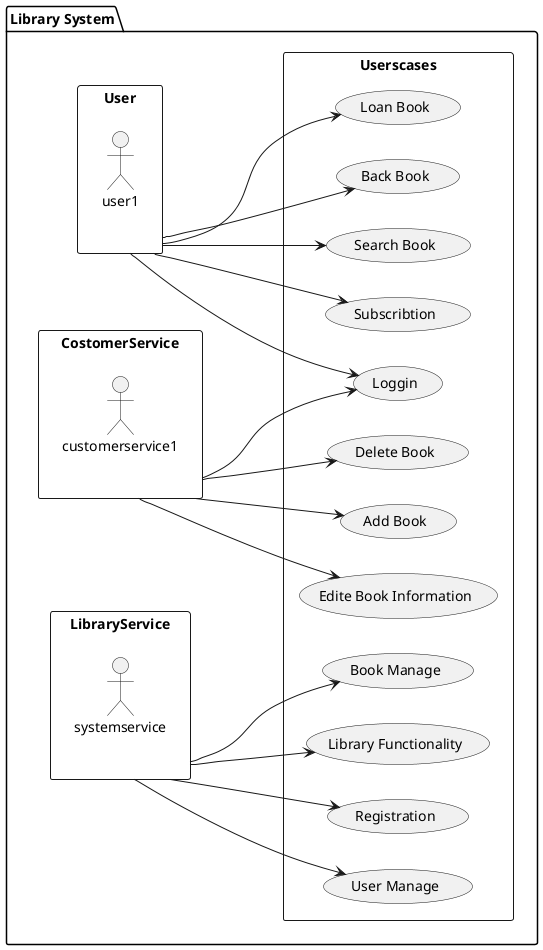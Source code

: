 @startuml
left to right direction

package "Library System" {
  rectangle "User" as user {
   :user1:
  }
  rectangle "Userscases" as usecases {
    (Search Book) as search
    (Back Book) as back
    (Loan Book) as loen
    (Loggin) as userloggin
    (Subscribtion) as (subscribtion)

  }
  user ---> (search)
  user --->(back)
  user ---> (loen)
  user ---> (userloggin)
  user ---> (subscribtion)

  rectangle "CostomerService" as customerservice {
      :customerservice1:
    }

    rectangle "Userscases" as usecases {

      (Edite Book Information) as (editebookinformation)
      (Add Book) as addbook
      (Delete Book) as deletebook


    }

    customerservice ---> (userloggin)
    customerservice ---> (editebookinformation)
    customerservice ---> (addbook)
    customerservice --->  (deletebook)


rectangle "LibraryService" as libraryservice {
    :systemservice:
  }

  rectangle "Userscases" as usecases {

    (Book Manage) as (bookmanage)
    (User Manage) as (usermanage)
     (Registration) as (registration)
     (Library Functionality) as (libraryfunctionality)


  }
  libraryservice ---> (registration)

  libraryservice ---> (bookmanage)
  libraryservice ---> (usermanage)
  libraryservice ---> (libraryfunctionality)

@enduml

hello
